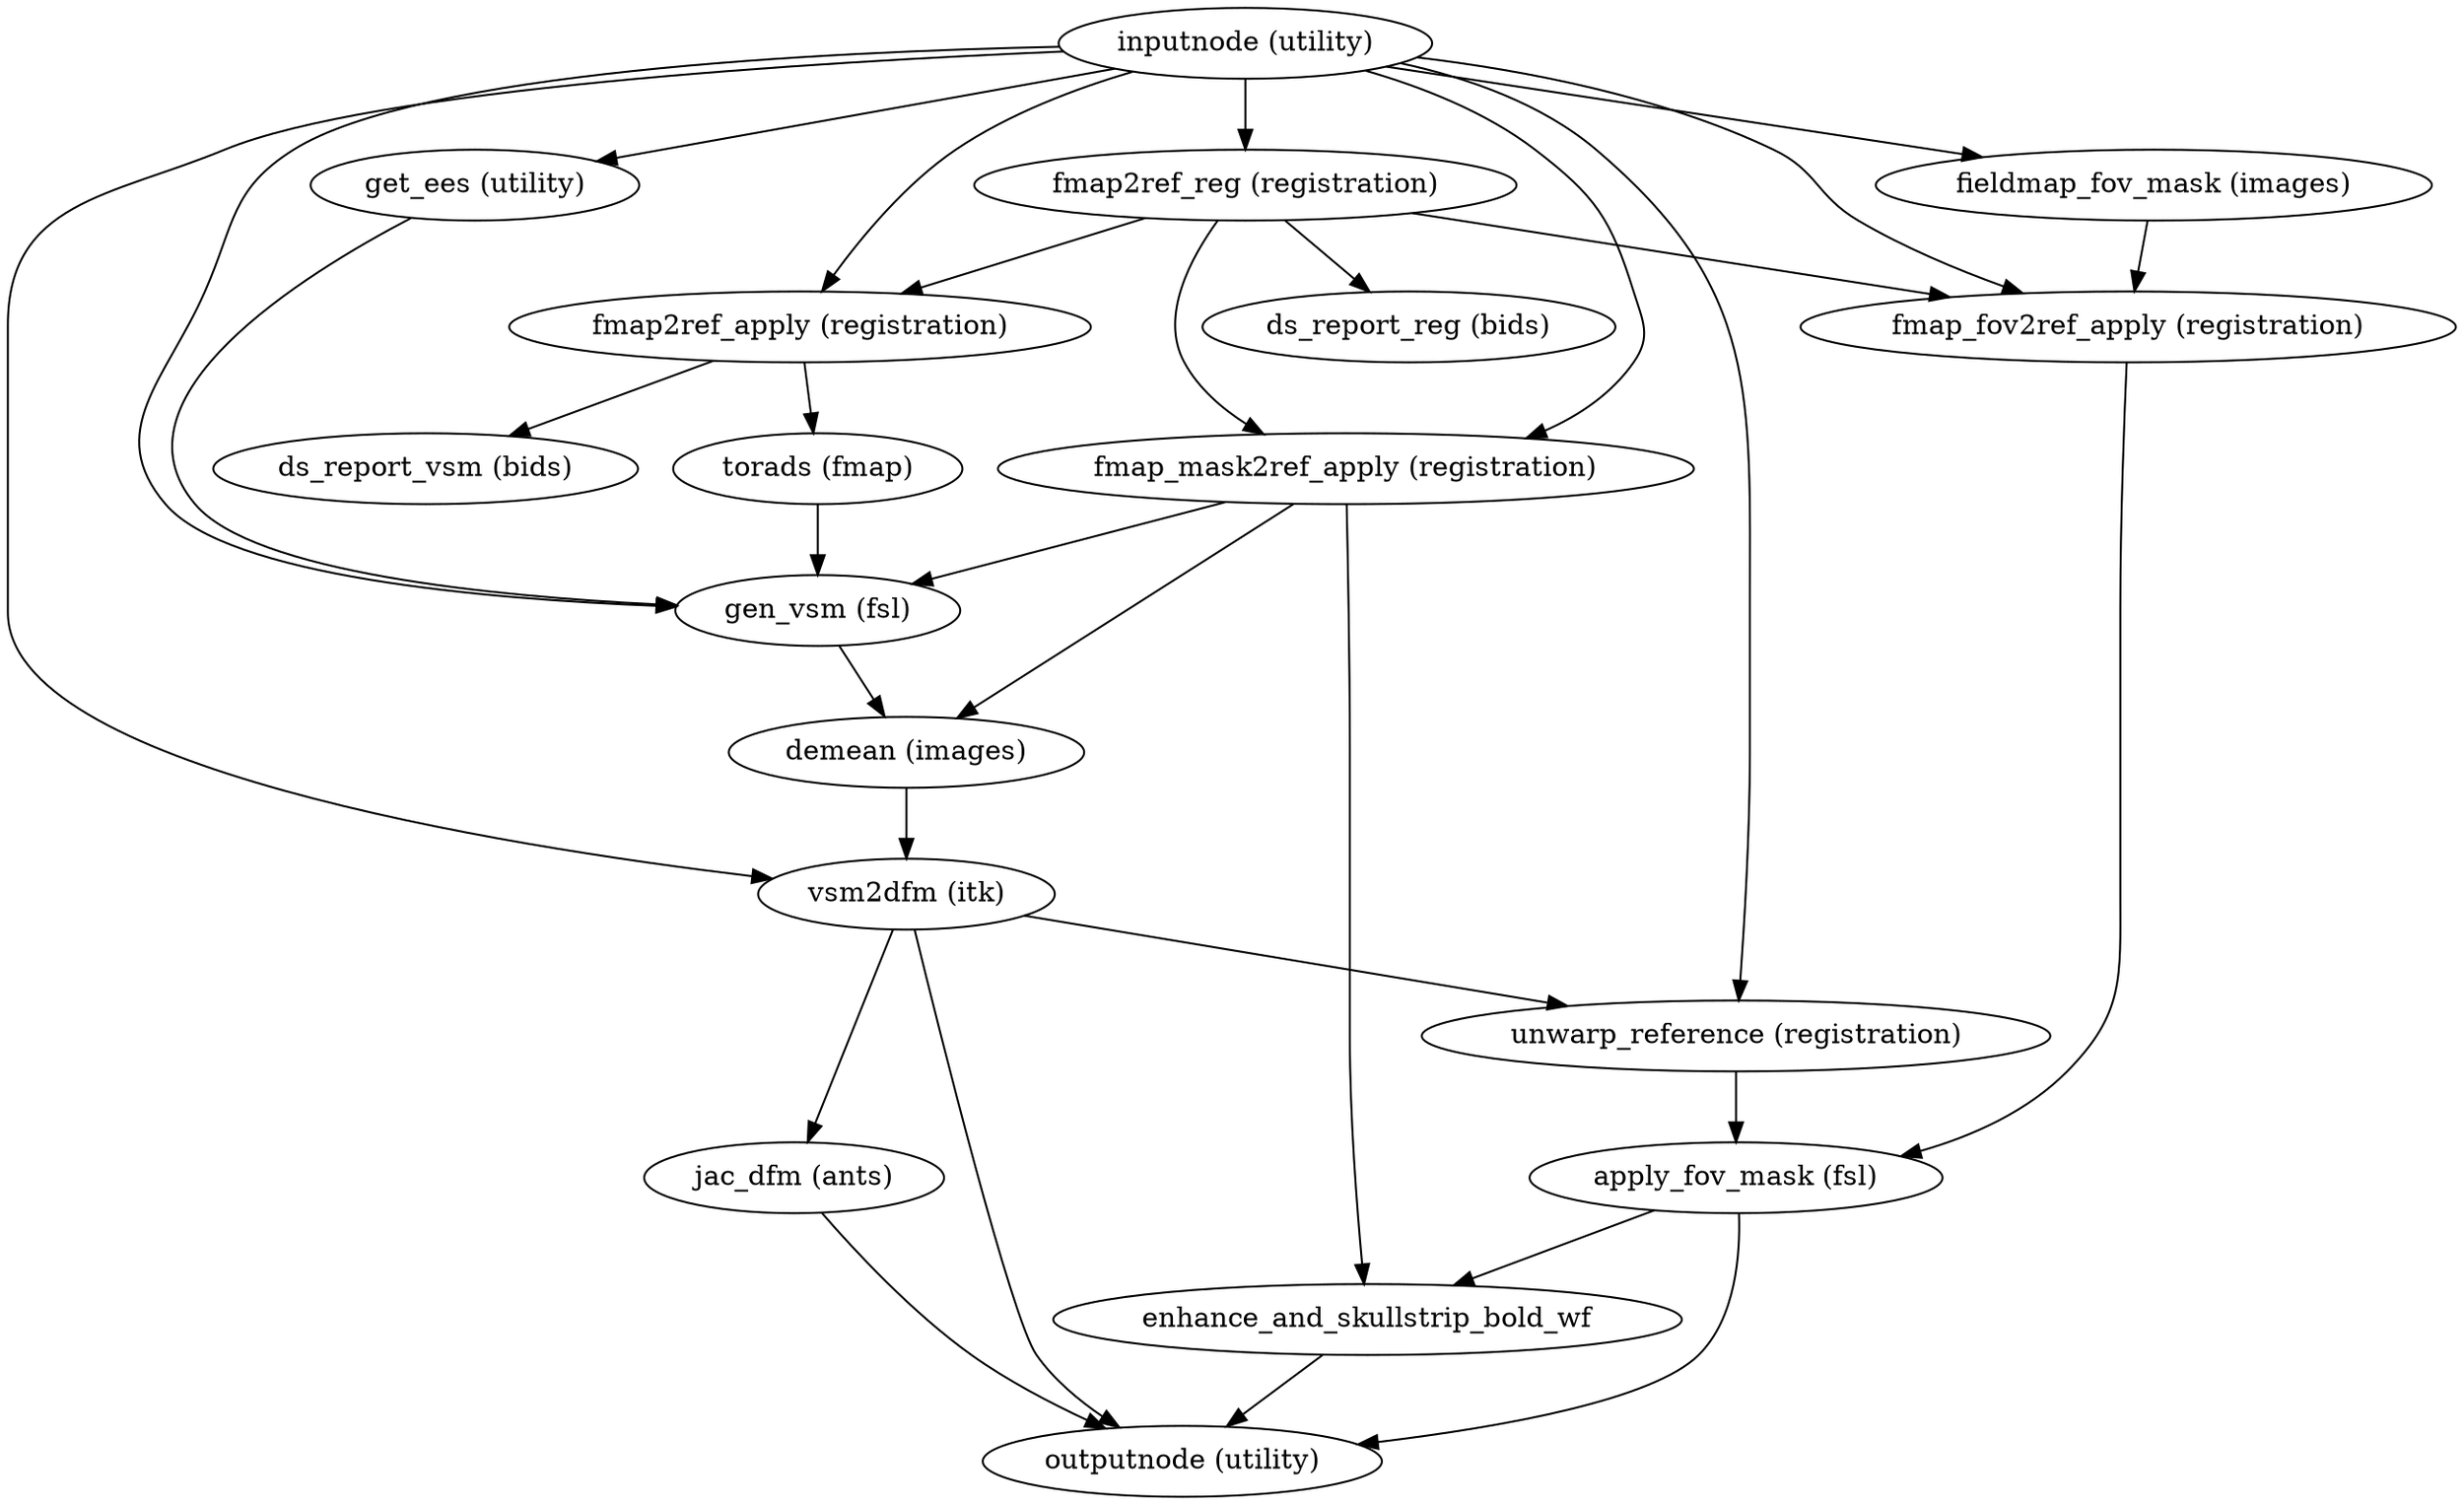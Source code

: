strict digraph  {
"inputnode (utility)";
"fmap2ref_reg (registration)";
"fmap2ref_apply (registration)";
"fmap_mask2ref_apply (registration)";
"get_ees (utility)";
"gen_vsm (fsl)";
"vsm2dfm (itk)";
"unwarp_reference (registration)";
"fieldmap_fov_mask (images)";
"fmap_fov2ref_apply (registration)";
"ds_report_reg (bids)";
"ds_report_vsm (bids)";
"torads (fmap)";
enhance_and_skullstrip_bold_wf;
"demean (images)";
"outputnode (utility)";
"jac_dfm (ants)";
"apply_fov_mask (fsl)";
"inputnode (utility)" -> "fmap2ref_reg (registration)";
"inputnode (utility)" -> "fmap2ref_apply (registration)";
"inputnode (utility)" -> "fmap_mask2ref_apply (registration)";
"inputnode (utility)" -> "get_ees (utility)";
"inputnode (utility)" -> "gen_vsm (fsl)";
"inputnode (utility)" -> "vsm2dfm (itk)";
"inputnode (utility)" -> "unwarp_reference (registration)";
"inputnode (utility)" -> "fieldmap_fov_mask (images)";
"inputnode (utility)" -> "fmap_fov2ref_apply (registration)";
"fmap2ref_reg (registration)" -> "fmap2ref_apply (registration)";
"fmap2ref_reg (registration)" -> "fmap_mask2ref_apply (registration)";
"fmap2ref_reg (registration)" -> "ds_report_reg (bids)";
"fmap2ref_reg (registration)" -> "fmap_fov2ref_apply (registration)";
"fmap2ref_apply (registration)" -> "ds_report_vsm (bids)";
"fmap2ref_apply (registration)" -> "torads (fmap)";
"fmap_mask2ref_apply (registration)" -> "gen_vsm (fsl)";
"fmap_mask2ref_apply (registration)" -> enhance_and_skullstrip_bold_wf;
"fmap_mask2ref_apply (registration)" -> "demean (images)";
"get_ees (utility)" -> "gen_vsm (fsl)";
"gen_vsm (fsl)" -> "demean (images)";
"vsm2dfm (itk)" -> "unwarp_reference (registration)";
"vsm2dfm (itk)" -> "outputnode (utility)";
"vsm2dfm (itk)" -> "jac_dfm (ants)";
"unwarp_reference (registration)" -> "apply_fov_mask (fsl)";
"fieldmap_fov_mask (images)" -> "fmap_fov2ref_apply (registration)";
"fmap_fov2ref_apply (registration)" -> "apply_fov_mask (fsl)";
"torads (fmap)" -> "gen_vsm (fsl)";
enhance_and_skullstrip_bold_wf -> "outputnode (utility)";
"demean (images)" -> "vsm2dfm (itk)";
"jac_dfm (ants)" -> "outputnode (utility)";
"apply_fov_mask (fsl)" -> enhance_and_skullstrip_bold_wf;
"apply_fov_mask (fsl)" -> "outputnode (utility)";
}
